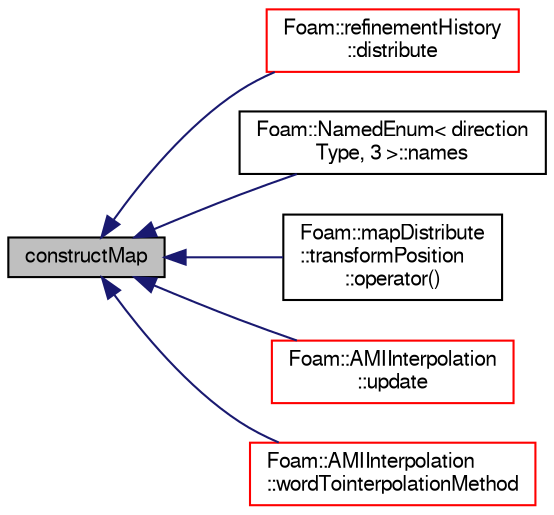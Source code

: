 digraph "constructMap"
{
  bgcolor="transparent";
  edge [fontname="FreeSans",fontsize="10",labelfontname="FreeSans",labelfontsize="10"];
  node [fontname="FreeSans",fontsize="10",shape=record];
  rankdir="LR";
  Node446 [label="constructMap",height=0.2,width=0.4,color="black", fillcolor="grey75", style="filled", fontcolor="black"];
  Node446 -> Node447 [dir="back",color="midnightblue",fontsize="10",style="solid",fontname="FreeSans"];
  Node447 [label="Foam::refinementHistory\l::distribute",height=0.2,width=0.4,color="red",URL="$a21690.html#a6be2dc3eb1d541aeb83ee0a2adcc0556",tooltip="Update local numbering for mesh redistribution. "];
  Node446 -> Node463 [dir="back",color="midnightblue",fontsize="10",style="solid",fontname="FreeSans"];
  Node463 [label="Foam::NamedEnum\< direction\lType, 3 \>::names",height=0.2,width=0.4,color="black",URL="$a25998.html#a7350da3a0edd92cd11e6c479c9967dc8"];
  Node446 -> Node464 [dir="back",color="midnightblue",fontsize="10",style="solid",fontname="FreeSans"];
  Node464 [label="Foam::mapDistribute\l::transformPosition\l::operator()",height=0.2,width=0.4,color="black",URL="$a27370.html#a11642b92fc0de1bcb065753c5eb0a46c"];
  Node446 -> Node465 [dir="back",color="midnightblue",fontsize="10",style="solid",fontname="FreeSans"];
  Node465 [label="Foam::AMIInterpolation\l::update",height=0.2,width=0.4,color="red",URL="$a24866.html#a92b6850defc60d6e032247c9bfe8d9bf",tooltip="Update addressing and weights. "];
  Node446 -> Node467 [dir="back",color="midnightblue",fontsize="10",style="solid",fontname="FreeSans"];
  Node467 [label="Foam::AMIInterpolation\l::wordTointerpolationMethod",height=0.2,width=0.4,color="red",URL="$a24866.html#a60e3ed16ffdfe716b129e1e10820c506",tooltip="Convert word to interpolationMethod. "];
}
